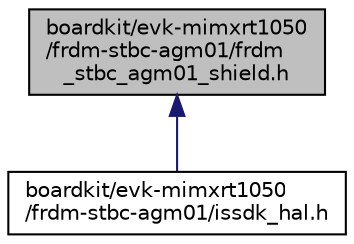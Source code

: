 digraph "boardkit/evk-mimxrt1050/frdm-stbc-agm01/frdm_stbc_agm01_shield.h"
{
  edge [fontname="Helvetica",fontsize="10",labelfontname="Helvetica",labelfontsize="10"];
  node [fontname="Helvetica",fontsize="10",shape=record];
  Node1 [label="boardkit/evk-mimxrt1050\l/frdm-stbc-agm01/frdm\l_stbc_agm01_shield.h",height=0.2,width=0.4,color="black", fillcolor="grey75", style="filled", fontcolor="black"];
  Node1 -> Node2 [dir="back",color="midnightblue",fontsize="10",style="solid",fontname="Helvetica"];
  Node2 [label="boardkit/evk-mimxrt1050\l/frdm-stbc-agm01/issdk_hal.h",height=0.2,width=0.4,color="black", fillcolor="white", style="filled",URL="$evk-mimxrt1050_2frdm-stbc-agm01_2issdk__hal_8h.html"];
}
